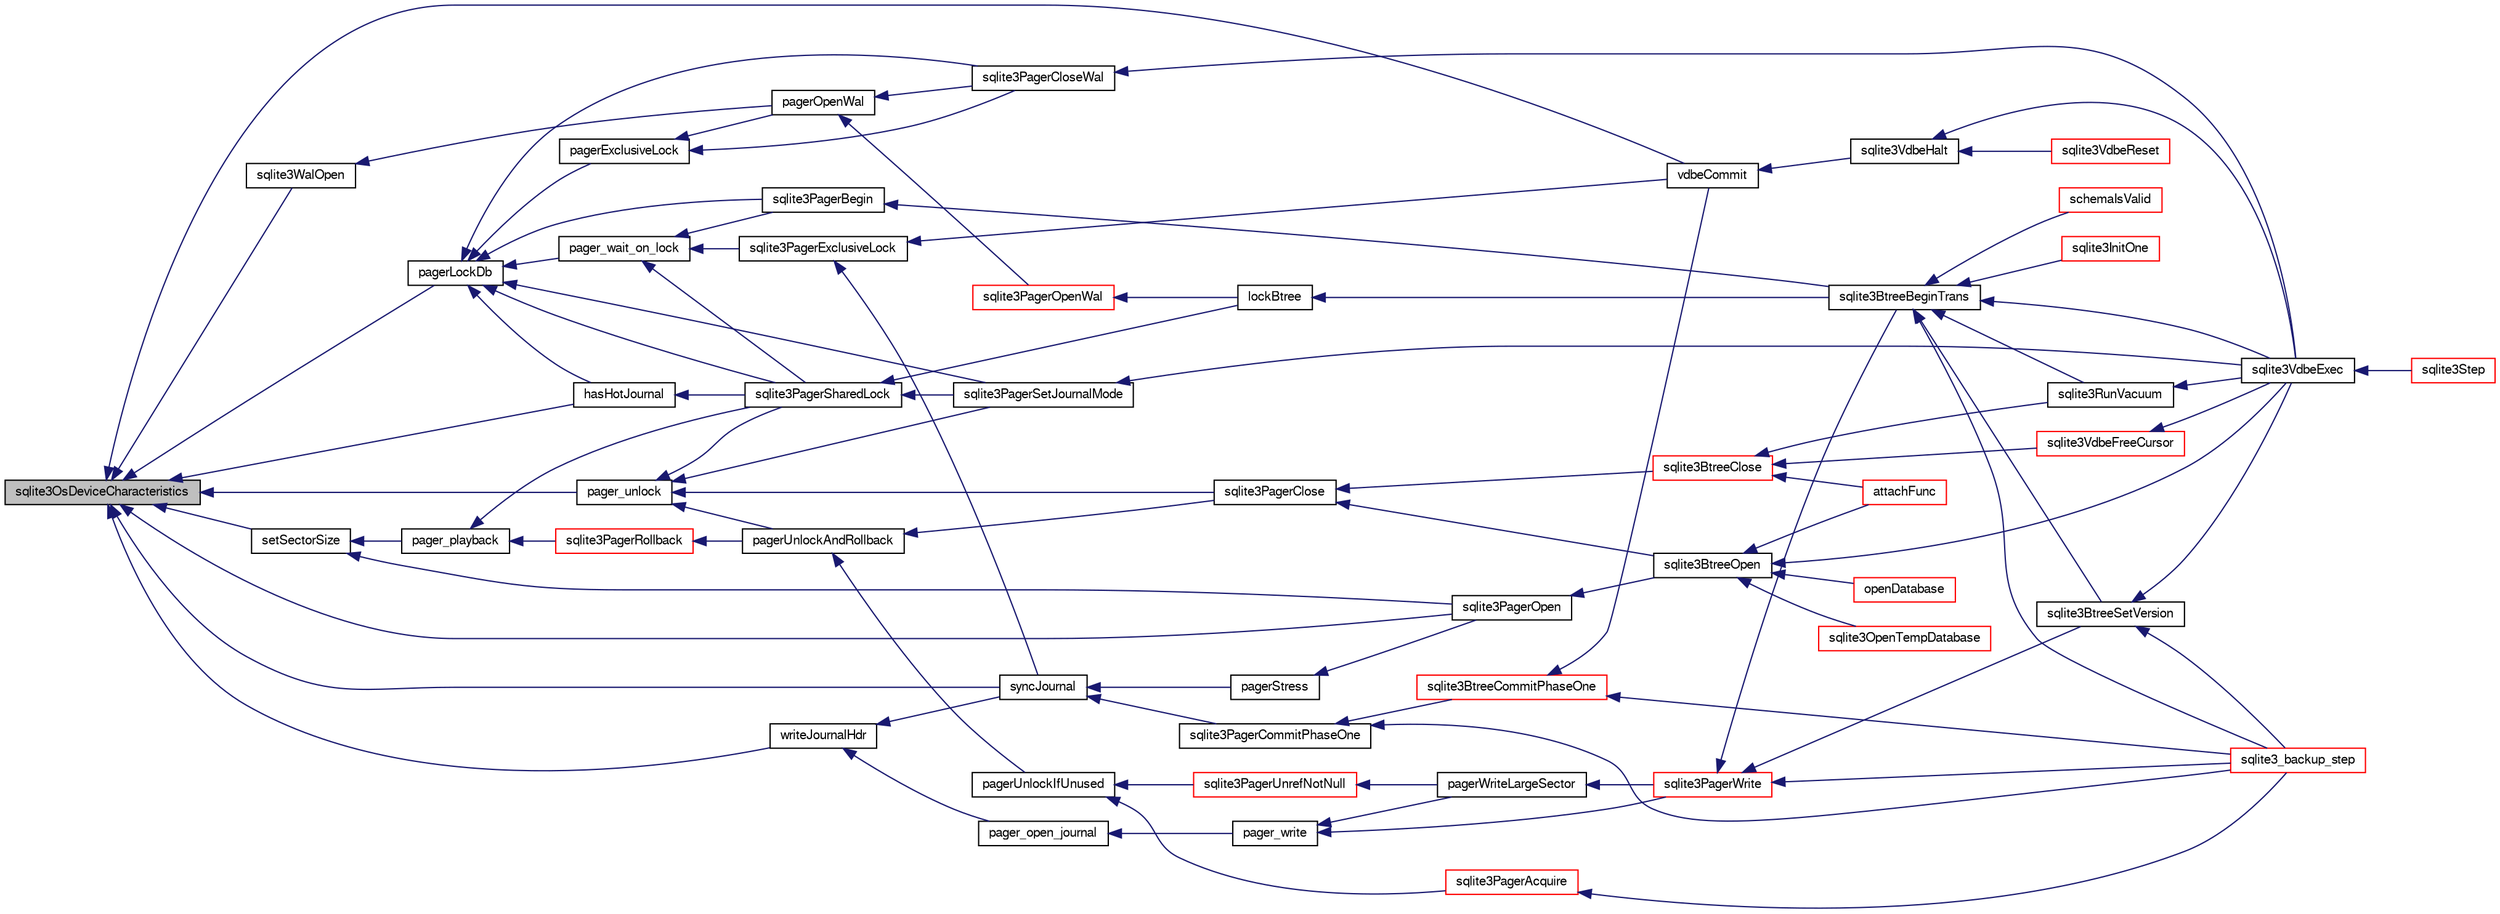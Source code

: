 digraph "sqlite3OsDeviceCharacteristics"
{
  edge [fontname="FreeSans",fontsize="10",labelfontname="FreeSans",labelfontsize="10"];
  node [fontname="FreeSans",fontsize="10",shape=record];
  rankdir="LR";
  Node608605 [label="sqlite3OsDeviceCharacteristics",height=0.2,width=0.4,color="black", fillcolor="grey75", style="filled", fontcolor="black"];
  Node608605 -> Node608606 [dir="back",color="midnightblue",fontsize="10",style="solid",fontname="FreeSans"];
  Node608606 [label="pagerLockDb",height=0.2,width=0.4,color="black", fillcolor="white", style="filled",URL="$sqlite3_8c.html#a667bdac69bf20203e45cd8e899790bcc"];
  Node608606 -> Node608607 [dir="back",color="midnightblue",fontsize="10",style="solid",fontname="FreeSans"];
  Node608607 [label="pager_wait_on_lock",height=0.2,width=0.4,color="black", fillcolor="white", style="filled",URL="$sqlite3_8c.html#a181fa0432ae1cc12a783f8a11ea2021f"];
  Node608607 -> Node608608 [dir="back",color="midnightblue",fontsize="10",style="solid",fontname="FreeSans"];
  Node608608 [label="sqlite3PagerSharedLock",height=0.2,width=0.4,color="black", fillcolor="white", style="filled",URL="$sqlite3_8c.html#a58c197b629fb6eaacf96c7add57c70df"];
  Node608608 -> Node608609 [dir="back",color="midnightblue",fontsize="10",style="solid",fontname="FreeSans"];
  Node608609 [label="sqlite3PagerSetJournalMode",height=0.2,width=0.4,color="black", fillcolor="white", style="filled",URL="$sqlite3_8c.html#afb929a0a4553cda84de16180ddbd09f7"];
  Node608609 -> Node608610 [dir="back",color="midnightblue",fontsize="10",style="solid",fontname="FreeSans"];
  Node608610 [label="sqlite3VdbeExec",height=0.2,width=0.4,color="black", fillcolor="white", style="filled",URL="$sqlite3_8c.html#a8ce40a614bdc56719c4d642b1e4dfb21"];
  Node608610 -> Node608611 [dir="back",color="midnightblue",fontsize="10",style="solid",fontname="FreeSans"];
  Node608611 [label="sqlite3Step",height=0.2,width=0.4,color="red", fillcolor="white", style="filled",URL="$sqlite3_8c.html#a3f2872e873e2758a4beedad1d5113554"];
  Node608608 -> Node608871 [dir="back",color="midnightblue",fontsize="10",style="solid",fontname="FreeSans"];
  Node608871 [label="lockBtree",height=0.2,width=0.4,color="black", fillcolor="white", style="filled",URL="$sqlite3_8c.html#a5b808194d3178be15705a420265cee9d"];
  Node608871 -> Node608872 [dir="back",color="midnightblue",fontsize="10",style="solid",fontname="FreeSans"];
  Node608872 [label="sqlite3BtreeBeginTrans",height=0.2,width=0.4,color="black", fillcolor="white", style="filled",URL="$sqlite3_8c.html#a52d6706df15c67c22aa7d0e290c16bf5"];
  Node608872 -> Node608873 [dir="back",color="midnightblue",fontsize="10",style="solid",fontname="FreeSans"];
  Node608873 [label="sqlite3BtreeSetVersion",height=0.2,width=0.4,color="black", fillcolor="white", style="filled",URL="$sqlite3_8c.html#a2db3061b5c557699a47415ca0342ba01"];
  Node608873 -> Node608823 [dir="back",color="midnightblue",fontsize="10",style="solid",fontname="FreeSans"];
  Node608823 [label="sqlite3_backup_step",height=0.2,width=0.4,color="red", fillcolor="white", style="filled",URL="$sqlite3_8h.html#a1699b75e98d082eebc465a9e64c35269"];
  Node608873 -> Node608610 [dir="back",color="midnightblue",fontsize="10",style="solid",fontname="FreeSans"];
  Node608872 -> Node608823 [dir="back",color="midnightblue",fontsize="10",style="solid",fontname="FreeSans"];
  Node608872 -> Node608610 [dir="back",color="midnightblue",fontsize="10",style="solid",fontname="FreeSans"];
  Node608872 -> Node608636 [dir="back",color="midnightblue",fontsize="10",style="solid",fontname="FreeSans"];
  Node608636 [label="sqlite3InitOne",height=0.2,width=0.4,color="red", fillcolor="white", style="filled",URL="$sqlite3_8c.html#ac4318b25df65269906b0379251fe9b85"];
  Node608872 -> Node608821 [dir="back",color="midnightblue",fontsize="10",style="solid",fontname="FreeSans"];
  Node608821 [label="schemaIsValid",height=0.2,width=0.4,color="red", fillcolor="white", style="filled",URL="$sqlite3_8c.html#a7c466fe28e7ca6f46b8bf72c46d9738d"];
  Node608872 -> Node608796 [dir="back",color="midnightblue",fontsize="10",style="solid",fontname="FreeSans"];
  Node608796 [label="sqlite3RunVacuum",height=0.2,width=0.4,color="black", fillcolor="white", style="filled",URL="$sqlite3_8c.html#a5e83ddc7b3e7e8e79ad5d1fc92de1d2f"];
  Node608796 -> Node608610 [dir="back",color="midnightblue",fontsize="10",style="solid",fontname="FreeSans"];
  Node608607 -> Node608874 [dir="back",color="midnightblue",fontsize="10",style="solid",fontname="FreeSans"];
  Node608874 [label="sqlite3PagerBegin",height=0.2,width=0.4,color="black", fillcolor="white", style="filled",URL="$sqlite3_8c.html#a693d0ab5cecd4a8001da6fa21f44d99e"];
  Node608874 -> Node608872 [dir="back",color="midnightblue",fontsize="10",style="solid",fontname="FreeSans"];
  Node608607 -> Node608875 [dir="back",color="midnightblue",fontsize="10",style="solid",fontname="FreeSans"];
  Node608875 [label="sqlite3PagerExclusiveLock",height=0.2,width=0.4,color="black", fillcolor="white", style="filled",URL="$sqlite3_8c.html#a8fe341ad82f247586f5a357fdbdb2a11"];
  Node608875 -> Node608876 [dir="back",color="midnightblue",fontsize="10",style="solid",fontname="FreeSans"];
  Node608876 [label="syncJournal",height=0.2,width=0.4,color="black", fillcolor="white", style="filled",URL="$sqlite3_8c.html#a53f9f2b680d397f110a892f8931623c6"];
  Node608876 -> Node608877 [dir="back",color="midnightblue",fontsize="10",style="solid",fontname="FreeSans"];
  Node608877 [label="pagerStress",height=0.2,width=0.4,color="black", fillcolor="white", style="filled",URL="$sqlite3_8c.html#abb21a3a371038e9e3e69af0f21a1b386"];
  Node608877 -> Node608878 [dir="back",color="midnightblue",fontsize="10",style="solid",fontname="FreeSans"];
  Node608878 [label="sqlite3PagerOpen",height=0.2,width=0.4,color="black", fillcolor="white", style="filled",URL="$sqlite3_8c.html#a5b4a74e8a1754922c482b7af19b30611"];
  Node608878 -> Node608879 [dir="back",color="midnightblue",fontsize="10",style="solid",fontname="FreeSans"];
  Node608879 [label="sqlite3BtreeOpen",height=0.2,width=0.4,color="black", fillcolor="white", style="filled",URL="$sqlite3_8c.html#a13dcb44dc34af6ce9d38de9c5aa975f9"];
  Node608879 -> Node608610 [dir="back",color="midnightblue",fontsize="10",style="solid",fontname="FreeSans"];
  Node608879 -> Node608638 [dir="back",color="midnightblue",fontsize="10",style="solid",fontname="FreeSans"];
  Node608638 [label="attachFunc",height=0.2,width=0.4,color="red", fillcolor="white", style="filled",URL="$sqlite3_8c.html#a69cb751a7da501b9a0aa37e0d7c3eaf7"];
  Node608879 -> Node608880 [dir="back",color="midnightblue",fontsize="10",style="solid",fontname="FreeSans"];
  Node608880 [label="sqlite3OpenTempDatabase",height=0.2,width=0.4,color="red", fillcolor="white", style="filled",URL="$sqlite3_8c.html#aaf3088380b731428b72d3b5777f93755"];
  Node608879 -> Node608845 [dir="back",color="midnightblue",fontsize="10",style="solid",fontname="FreeSans"];
  Node608845 [label="openDatabase",height=0.2,width=0.4,color="red", fillcolor="white", style="filled",URL="$sqlite3_8c.html#a6a9c3bc3a64234e863413f41db473758"];
  Node608876 -> Node608885 [dir="back",color="midnightblue",fontsize="10",style="solid",fontname="FreeSans"];
  Node608885 [label="sqlite3PagerCommitPhaseOne",height=0.2,width=0.4,color="black", fillcolor="white", style="filled",URL="$sqlite3_8c.html#a2baf986bff9120486e9acc5951494ea7"];
  Node608885 -> Node608886 [dir="back",color="midnightblue",fontsize="10",style="solid",fontname="FreeSans"];
  Node608886 [label="sqlite3BtreeCommitPhaseOne",height=0.2,width=0.4,color="red", fillcolor="white", style="filled",URL="$sqlite3_8c.html#ae266cba101e64ad99a166f237532e262"];
  Node608886 -> Node608823 [dir="back",color="midnightblue",fontsize="10",style="solid",fontname="FreeSans"];
  Node608886 -> Node608888 [dir="back",color="midnightblue",fontsize="10",style="solid",fontname="FreeSans"];
  Node608888 [label="vdbeCommit",height=0.2,width=0.4,color="black", fillcolor="white", style="filled",URL="$sqlite3_8c.html#a5d7f1e0625451b987728f600cfe1b92d"];
  Node608888 -> Node608829 [dir="back",color="midnightblue",fontsize="10",style="solid",fontname="FreeSans"];
  Node608829 [label="sqlite3VdbeHalt",height=0.2,width=0.4,color="black", fillcolor="white", style="filled",URL="$sqlite3_8c.html#a8d1d99703d999190fbc35ecc981cb709"];
  Node608829 -> Node608830 [dir="back",color="midnightblue",fontsize="10",style="solid",fontname="FreeSans"];
  Node608830 [label="sqlite3VdbeReset",height=0.2,width=0.4,color="red", fillcolor="white", style="filled",URL="$sqlite3_8c.html#a315a913742f7267f90d46d41446353b1"];
  Node608829 -> Node608610 [dir="back",color="midnightblue",fontsize="10",style="solid",fontname="FreeSans"];
  Node608885 -> Node608823 [dir="back",color="midnightblue",fontsize="10",style="solid",fontname="FreeSans"];
  Node608875 -> Node608888 [dir="back",color="midnightblue",fontsize="10",style="solid",fontname="FreeSans"];
  Node608606 -> Node608889 [dir="back",color="midnightblue",fontsize="10",style="solid",fontname="FreeSans"];
  Node608889 [label="hasHotJournal",height=0.2,width=0.4,color="black", fillcolor="white", style="filled",URL="$sqlite3_8c.html#a875dc699b7a0e8ab6ba19170e5096d5e"];
  Node608889 -> Node608608 [dir="back",color="midnightblue",fontsize="10",style="solid",fontname="FreeSans"];
  Node608606 -> Node608608 [dir="back",color="midnightblue",fontsize="10",style="solid",fontname="FreeSans"];
  Node608606 -> Node608874 [dir="back",color="midnightblue",fontsize="10",style="solid",fontname="FreeSans"];
  Node608606 -> Node608609 [dir="back",color="midnightblue",fontsize="10",style="solid",fontname="FreeSans"];
  Node608606 -> Node608890 [dir="back",color="midnightblue",fontsize="10",style="solid",fontname="FreeSans"];
  Node608890 [label="pagerExclusiveLock",height=0.2,width=0.4,color="black", fillcolor="white", style="filled",URL="$sqlite3_8c.html#a7f978cc8af52489d388024ebf2b88112"];
  Node608890 -> Node608891 [dir="back",color="midnightblue",fontsize="10",style="solid",fontname="FreeSans"];
  Node608891 [label="pagerOpenWal",height=0.2,width=0.4,color="black", fillcolor="white", style="filled",URL="$sqlite3_8c.html#acb6f84b34748805df0403a052d18eaf1"];
  Node608891 -> Node608892 [dir="back",color="midnightblue",fontsize="10",style="solid",fontname="FreeSans"];
  Node608892 [label="sqlite3PagerOpenWal",height=0.2,width=0.4,color="red", fillcolor="white", style="filled",URL="$sqlite3_8c.html#a5e4116ab2def31c2c36e557fc6811d0d"];
  Node608892 -> Node608871 [dir="back",color="midnightblue",fontsize="10",style="solid",fontname="FreeSans"];
  Node608891 -> Node608894 [dir="back",color="midnightblue",fontsize="10",style="solid",fontname="FreeSans"];
  Node608894 [label="sqlite3PagerCloseWal",height=0.2,width=0.4,color="black", fillcolor="white", style="filled",URL="$sqlite3_8c.html#ac62d7d3d29214a7cad25fdd88e7c7a74"];
  Node608894 -> Node608610 [dir="back",color="midnightblue",fontsize="10",style="solid",fontname="FreeSans"];
  Node608890 -> Node608894 [dir="back",color="midnightblue",fontsize="10",style="solid",fontname="FreeSans"];
  Node608606 -> Node608894 [dir="back",color="midnightblue",fontsize="10",style="solid",fontname="FreeSans"];
  Node608605 -> Node608895 [dir="back",color="midnightblue",fontsize="10",style="solid",fontname="FreeSans"];
  Node608895 [label="writeJournalHdr",height=0.2,width=0.4,color="black", fillcolor="white", style="filled",URL="$sqlite3_8c.html#a0b0a4fa9c3fe997aaa565b1e438acca7"];
  Node608895 -> Node608876 [dir="back",color="midnightblue",fontsize="10",style="solid",fontname="FreeSans"];
  Node608895 -> Node608896 [dir="back",color="midnightblue",fontsize="10",style="solid",fontname="FreeSans"];
  Node608896 [label="pager_open_journal",height=0.2,width=0.4,color="black", fillcolor="white", style="filled",URL="$sqlite3_8c.html#a9a5224f8941dc99ce19bb0eb24766d00"];
  Node608896 -> Node608897 [dir="back",color="midnightblue",fontsize="10",style="solid",fontname="FreeSans"];
  Node608897 [label="pager_write",height=0.2,width=0.4,color="black", fillcolor="white", style="filled",URL="$sqlite3_8c.html#aa5dbf1a9dcccf0aa140b04b81325517f"];
  Node608897 -> Node608898 [dir="back",color="midnightblue",fontsize="10",style="solid",fontname="FreeSans"];
  Node608898 [label="pagerWriteLargeSector",height=0.2,width=0.4,color="black", fillcolor="white", style="filled",URL="$sqlite3_8c.html#a06334f0cc1c2dc95ffe29c2359928b92"];
  Node608898 -> Node608899 [dir="back",color="midnightblue",fontsize="10",style="solid",fontname="FreeSans"];
  Node608899 [label="sqlite3PagerWrite",height=0.2,width=0.4,color="red", fillcolor="white", style="filled",URL="$sqlite3_8c.html#ad4b8aee028ee99575b0748b299e04ed0"];
  Node608899 -> Node608872 [dir="back",color="midnightblue",fontsize="10",style="solid",fontname="FreeSans"];
  Node608899 -> Node608873 [dir="back",color="midnightblue",fontsize="10",style="solid",fontname="FreeSans"];
  Node608899 -> Node608823 [dir="back",color="midnightblue",fontsize="10",style="solid",fontname="FreeSans"];
  Node608897 -> Node608899 [dir="back",color="midnightblue",fontsize="10",style="solid",fontname="FreeSans"];
  Node608605 -> Node609006 [dir="back",color="midnightblue",fontsize="10",style="solid",fontname="FreeSans"];
  Node609006 [label="pager_unlock",height=0.2,width=0.4,color="black", fillcolor="white", style="filled",URL="$sqlite3_8c.html#a5b54bd09bd76fa68eb6310fbf9bbaf20"];
  Node609006 -> Node608961 [dir="back",color="midnightblue",fontsize="10",style="solid",fontname="FreeSans"];
  Node608961 [label="pagerUnlockAndRollback",height=0.2,width=0.4,color="black", fillcolor="white", style="filled",URL="$sqlite3_8c.html#a02d96b7bf62c3b13ba905d168914518c"];
  Node608961 -> Node608962 [dir="back",color="midnightblue",fontsize="10",style="solid",fontname="FreeSans"];
  Node608962 [label="sqlite3PagerClose",height=0.2,width=0.4,color="black", fillcolor="white", style="filled",URL="$sqlite3_8c.html#af94b1f96b60689fd09422cce2c85f53f"];
  Node608962 -> Node608879 [dir="back",color="midnightblue",fontsize="10",style="solid",fontname="FreeSans"];
  Node608962 -> Node608939 [dir="back",color="midnightblue",fontsize="10",style="solid",fontname="FreeSans"];
  Node608939 [label="sqlite3BtreeClose",height=0.2,width=0.4,color="red", fillcolor="white", style="filled",URL="$sqlite3_8c.html#a729b65009b66a99200496b09c124df01"];
  Node608939 -> Node608940 [dir="back",color="midnightblue",fontsize="10",style="solid",fontname="FreeSans"];
  Node608940 [label="sqlite3VdbeFreeCursor",height=0.2,width=0.4,color="red", fillcolor="white", style="filled",URL="$sqlite3_8c.html#a0f9084083e1d0639708934630f33d6ef"];
  Node608940 -> Node608610 [dir="back",color="midnightblue",fontsize="10",style="solid",fontname="FreeSans"];
  Node608939 -> Node608638 [dir="back",color="midnightblue",fontsize="10",style="solid",fontname="FreeSans"];
  Node608939 -> Node608796 [dir="back",color="midnightblue",fontsize="10",style="solid",fontname="FreeSans"];
  Node608961 -> Node608963 [dir="back",color="midnightblue",fontsize="10",style="solid",fontname="FreeSans"];
  Node608963 [label="pagerUnlockIfUnused",height=0.2,width=0.4,color="black", fillcolor="white", style="filled",URL="$sqlite3_8c.html#abf547f4276efb6f10262f7fde1e4d065"];
  Node608963 -> Node608964 [dir="back",color="midnightblue",fontsize="10",style="solid",fontname="FreeSans"];
  Node608964 [label="sqlite3PagerAcquire",height=0.2,width=0.4,color="red", fillcolor="white", style="filled",URL="$sqlite3_8c.html#a22a53daafd2bd778cda390312651f994"];
  Node608964 -> Node608823 [dir="back",color="midnightblue",fontsize="10",style="solid",fontname="FreeSans"];
  Node608963 -> Node608984 [dir="back",color="midnightblue",fontsize="10",style="solid",fontname="FreeSans"];
  Node608984 [label="sqlite3PagerUnrefNotNull",height=0.2,width=0.4,color="red", fillcolor="white", style="filled",URL="$sqlite3_8c.html#a4b314f96f09f5c68c94672e420e31ab9"];
  Node608984 -> Node608898 [dir="back",color="midnightblue",fontsize="10",style="solid",fontname="FreeSans"];
  Node609006 -> Node608962 [dir="back",color="midnightblue",fontsize="10",style="solid",fontname="FreeSans"];
  Node609006 -> Node608608 [dir="back",color="midnightblue",fontsize="10",style="solid",fontname="FreeSans"];
  Node609006 -> Node608609 [dir="back",color="midnightblue",fontsize="10",style="solid",fontname="FreeSans"];
  Node608605 -> Node609007 [dir="back",color="midnightblue",fontsize="10",style="solid",fontname="FreeSans"];
  Node609007 [label="setSectorSize",height=0.2,width=0.4,color="black", fillcolor="white", style="filled",URL="$sqlite3_8c.html#ae5c96f9f828df3cd795fe591b788ce35"];
  Node609007 -> Node608959 [dir="back",color="midnightblue",fontsize="10",style="solid",fontname="FreeSans"];
  Node608959 [label="pager_playback",height=0.2,width=0.4,color="black", fillcolor="white", style="filled",URL="$sqlite3_8c.html#a9d9a750a9fc76eb4b668c8a16b164a65"];
  Node608959 -> Node608608 [dir="back",color="midnightblue",fontsize="10",style="solid",fontname="FreeSans"];
  Node608959 -> Node608960 [dir="back",color="midnightblue",fontsize="10",style="solid",fontname="FreeSans"];
  Node608960 [label="sqlite3PagerRollback",height=0.2,width=0.4,color="red", fillcolor="white", style="filled",URL="$sqlite3_8c.html#afdd2ecbb97b7a716892ff6bd10c7dfd0"];
  Node608960 -> Node608961 [dir="back",color="midnightblue",fontsize="10",style="solid",fontname="FreeSans"];
  Node609007 -> Node608878 [dir="back",color="midnightblue",fontsize="10",style="solid",fontname="FreeSans"];
  Node608605 -> Node608876 [dir="back",color="midnightblue",fontsize="10",style="solid",fontname="FreeSans"];
  Node608605 -> Node608878 [dir="back",color="midnightblue",fontsize="10",style="solid",fontname="FreeSans"];
  Node608605 -> Node608889 [dir="back",color="midnightblue",fontsize="10",style="solid",fontname="FreeSans"];
  Node608605 -> Node609008 [dir="back",color="midnightblue",fontsize="10",style="solid",fontname="FreeSans"];
  Node609008 [label="sqlite3WalOpen",height=0.2,width=0.4,color="black", fillcolor="white", style="filled",URL="$sqlite3_8c.html#adf4d97849e76f154717956aa9ea0e138"];
  Node609008 -> Node608891 [dir="back",color="midnightblue",fontsize="10",style="solid",fontname="FreeSans"];
  Node608605 -> Node608888 [dir="back",color="midnightblue",fontsize="10",style="solid",fontname="FreeSans"];
}
